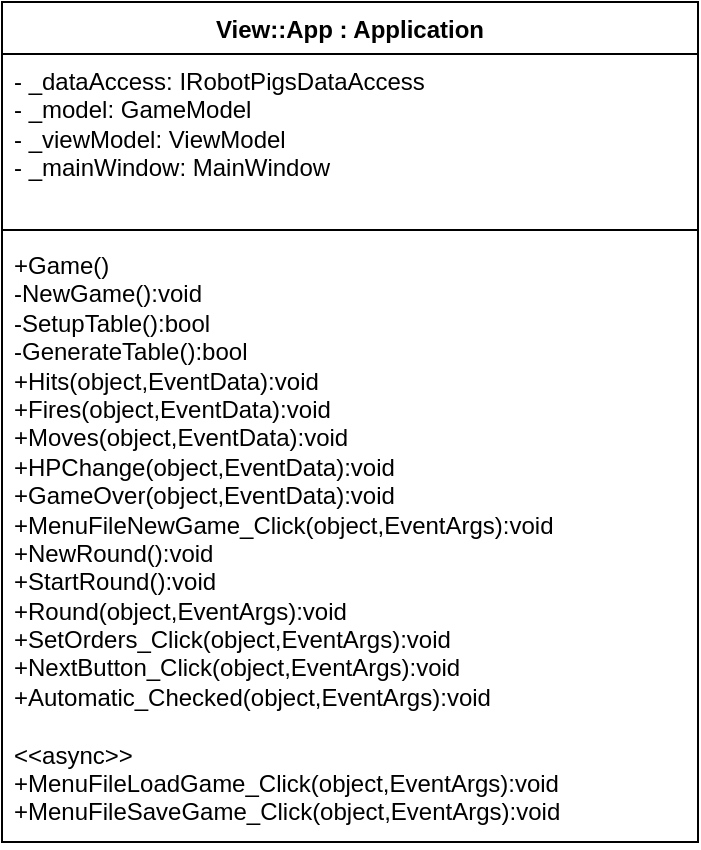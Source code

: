 <mxfile version="22.1.3" type="device">
  <diagram id="C5RBs43oDa-KdzZeNtuy" name="Page-1">
    <mxGraphModel dx="520" dy="339" grid="0" gridSize="10" guides="1" tooltips="1" connect="1" arrows="1" fold="1" page="1" pageScale="1" pageWidth="827" pageHeight="1169" math="0" shadow="0">
      <root>
        <mxCell id="WIyWlLk6GJQsqaUBKTNV-0" />
        <mxCell id="WIyWlLk6GJQsqaUBKTNV-1" parent="WIyWlLk6GJQsqaUBKTNV-0" />
        <mxCell id="380VDxpQ8Sr3hK74BQXG-16" value="View::App : Application" style="swimlane;fontStyle=1;align=center;verticalAlign=top;childLayout=stackLayout;horizontal=1;startSize=26;horizontalStack=0;resizeParent=1;resizeParentMax=0;resizeLast=0;collapsible=1;marginBottom=0;whiteSpace=wrap;html=1;" parent="WIyWlLk6GJQsqaUBKTNV-1" vertex="1">
          <mxGeometry x="260" y="50" width="348" height="420" as="geometry" />
        </mxCell>
        <mxCell id="380VDxpQ8Sr3hK74BQXG-17" value="&lt;div&gt;- _dataAccess: IRobotPigsDataAccess&lt;/div&gt;&lt;div&gt;- _model: GameModel&lt;/div&gt;&lt;div&gt;- _viewModel: ViewModel&lt;br&gt;&lt;/div&gt;- _mainWindow: MainWindow&lt;br&gt;&lt;div&gt;&lt;br&gt;&lt;/div&gt;" style="text;strokeColor=none;fillColor=none;align=left;verticalAlign=top;spacingLeft=4;spacingRight=4;overflow=hidden;rotatable=0;points=[[0,0.5],[1,0.5]];portConstraint=eastwest;whiteSpace=wrap;html=1;" parent="380VDxpQ8Sr3hK74BQXG-16" vertex="1">
          <mxGeometry y="26" width="348" height="84" as="geometry" />
        </mxCell>
        <mxCell id="380VDxpQ8Sr3hK74BQXG-18" value="" style="line;strokeWidth=1;fillColor=none;align=left;verticalAlign=middle;spacingTop=-1;spacingLeft=3;spacingRight=3;rotatable=0;labelPosition=right;points=[];portConstraint=eastwest;strokeColor=inherit;" parent="380VDxpQ8Sr3hK74BQXG-16" vertex="1">
          <mxGeometry y="110" width="348" height="8" as="geometry" />
        </mxCell>
        <mxCell id="380VDxpQ8Sr3hK74BQXG-19" value="&lt;div&gt;+Game()&lt;/div&gt;&lt;div&gt;-NewGame():void&lt;/div&gt;&lt;div&gt;-SetupTable():bool&lt;/div&gt;&lt;div&gt;-GenerateTable():bool&lt;/div&gt;&lt;div&gt;+Hits(object,EventData):void&lt;/div&gt;&lt;div&gt;+Fires(object,EventData):void&lt;/div&gt;&lt;div&gt;+Moves(object,EventData):void&lt;/div&gt;&lt;div&gt;+HPChange(object,EventData):void&lt;/div&gt;&lt;div&gt;+GameOver(object,EventData):void&lt;/div&gt;&lt;div&gt;+MenuFileNewGame_Click(object,EventArgs):void&lt;/div&gt;&lt;div&gt;+NewRound():void&lt;/div&gt;&lt;div&gt;+StartRound():void&lt;/div&gt;&lt;div&gt;+Round(object,EventArgs):void&lt;/div&gt;&lt;div&gt;+SetOrders_Click(object,EventArgs):void&lt;/div&gt;&lt;div&gt;+NextButton_Click(object,EventArgs):void&lt;/div&gt;&lt;div&gt;+Automatic_Checked(object,EventArgs):void&lt;br&gt;&lt;/div&gt;&lt;div&gt;&lt;br&gt;&lt;/div&gt;&lt;div&gt;&amp;lt;&amp;lt;async&amp;gt;&amp;gt;&lt;br&gt;&lt;/div&gt;&lt;div&gt;+MenuFileLoadGame_Click(object,EventArgs):void&lt;/div&gt;&lt;div&gt;+MenuFileSaveGame_Click(object,EventArgs):void&lt;/div&gt;" style="text;strokeColor=none;fillColor=none;align=left;verticalAlign=top;spacingLeft=4;spacingRight=4;overflow=hidden;rotatable=0;points=[[0,0.5],[1,0.5]];portConstraint=eastwest;whiteSpace=wrap;html=1;" parent="380VDxpQ8Sr3hK74BQXG-16" vertex="1">
          <mxGeometry y="118" width="348" height="302" as="geometry" />
        </mxCell>
      </root>
    </mxGraphModel>
  </diagram>
</mxfile>
